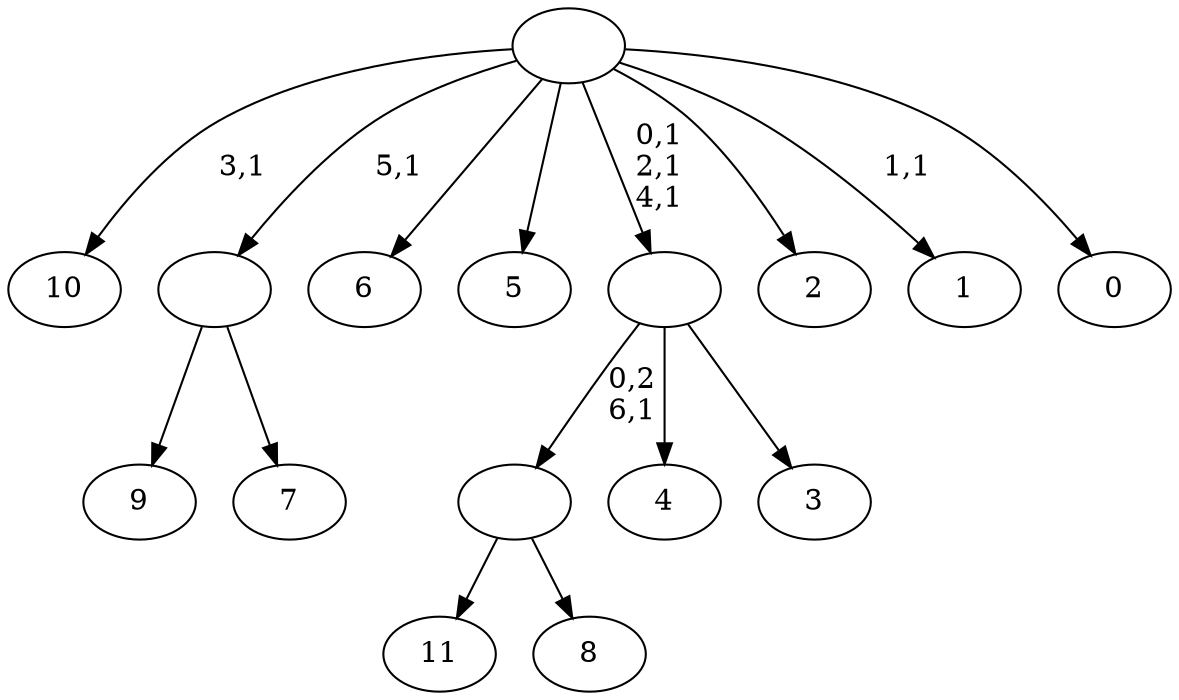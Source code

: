 digraph T {
	19 [label="11"]
	18 [label="10"]
	16 [label="9"]
	15 [label="8"]
	14 [label=""]
	13 [label="7"]
	12 [label=""]
	11 [label="6"]
	10 [label="5"]
	9 [label="4"]
	8 [label="3"]
	7 [label=""]
	4 [label="2"]
	3 [label="1"]
	1 [label="0"]
	0 [label=""]
	14 -> 19 [label=""]
	14 -> 15 [label=""]
	12 -> 16 [label=""]
	12 -> 13 [label=""]
	7 -> 14 [label="0,2\n6,1"]
	7 -> 9 [label=""]
	7 -> 8 [label=""]
	0 -> 3 [label="1,1"]
	0 -> 7 [label="0,1\n2,1\n4,1"]
	0 -> 18 [label="3,1"]
	0 -> 12 [label="5,1"]
	0 -> 11 [label=""]
	0 -> 10 [label=""]
	0 -> 4 [label=""]
	0 -> 1 [label=""]
}
